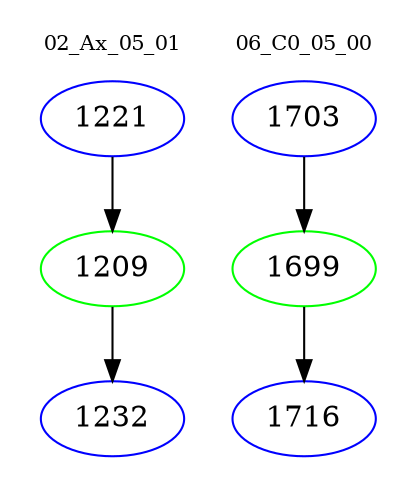 digraph{
subgraph cluster_0 {
color = white
label = "02_Ax_05_01";
fontsize=10;
T0_1221 [label="1221", color="blue"]
T0_1221 -> T0_1209 [color="black"]
T0_1209 [label="1209", color="green"]
T0_1209 -> T0_1232 [color="black"]
T0_1232 [label="1232", color="blue"]
}
subgraph cluster_1 {
color = white
label = "06_C0_05_00";
fontsize=10;
T1_1703 [label="1703", color="blue"]
T1_1703 -> T1_1699 [color="black"]
T1_1699 [label="1699", color="green"]
T1_1699 -> T1_1716 [color="black"]
T1_1716 [label="1716", color="blue"]
}
}
